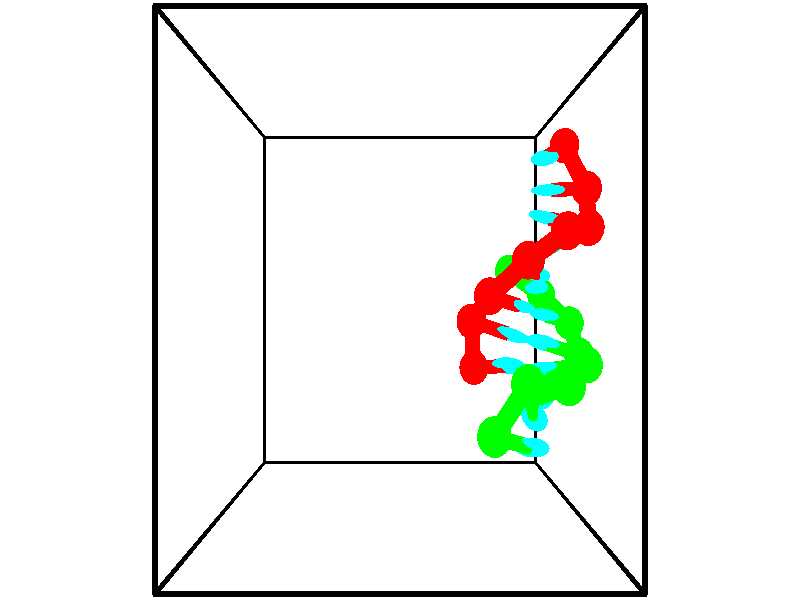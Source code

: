 // switches for output
#declare DRAW_BASES = 1; // possible values are 0, 1; only relevant for DNA ribbons
#declare DRAW_BASES_TYPE = 3; // possible values are 1, 2, 3; only relevant for DNA ribbons
#declare DRAW_FOG = 0; // set to 1 to enable fog

#include "colors.inc"

#include "transforms.inc"
background { rgb <1, 1, 1>}

#default {
   normal{
       ripples 0.25
       frequency 0.20
       turbulence 0.2
       lambda 5
   }
	finish {
		phong 0.1
		phong_size 40.
	}
}

// original window dimensions: 1024x640


// camera settings

camera {
	sky <-0, 1, 0>
	up <-0, 1, 0>
	right 1.6 * <1, 0, 0>
	location <2.5, 2.5, 11.1562>
	look_at <2.5, 2.5, 2.5>
	direction <0, 0, -8.6562>
	angle 67.0682
}


# declare cpy_camera_pos = <2.5, 2.5, 11.1562>;
# if (DRAW_FOG = 1)
fog {
	fog_type 2
	up vnormalize(cpy_camera_pos)
	color rgbt<1,1,1,0.3>
	distance 1e-5
	fog_alt 3e-3
	fog_offset 4
}
# end


// LIGHTS

# declare lum = 6;
global_settings {
	ambient_light rgb lum * <0.05, 0.05, 0.05>
	max_trace_level 15
}# declare cpy_direct_light_amount = 0.25;
light_source
{	1000 * <-1, -1, 1>,
	rgb lum * cpy_direct_light_amount
	parallel
}

light_source
{	1000 * <1, 1, -1>,
	rgb lum * cpy_direct_light_amount
	parallel
}

// strand 0

// nucleotide -1

// particle -1
sphere {
	<5.359304, 4.738044, 0.652739> 0.250000
	pigment { color rgbt <1,0,0,0> }
	no_shadow
}
cylinder {
	<5.102196, 4.585758, 0.918641>,  <4.947930, 4.494387, 1.078183>, 0.100000
	pigment { color rgbt <1,0,0,0> }
	no_shadow
}
cylinder {
	<5.102196, 4.585758, 0.918641>,  <5.359304, 4.738044, 0.652739>, 0.100000
	pigment { color rgbt <1,0,0,0> }
	no_shadow
}

// particle -1
sphere {
	<5.102196, 4.585758, 0.918641> 0.100000
	pigment { color rgbt <1,0,0,0> }
	no_shadow
}
sphere {
	0, 1
	scale<0.080000,0.200000,0.300000>
	matrix <0.035688, -0.881702, -0.470454,
		0.765226, -0.278671, 0.580321,
		-0.642772, -0.380714, 0.664756,
		4.909364, 4.471544, 1.118068>
	pigment { color rgbt <0,1,1,0> }
	no_shadow
}
cylinder {
	<5.688331, 4.085680, 0.839970>,  <5.359304, 4.738044, 0.652739>, 0.130000
	pigment { color rgbt <1,0,0,0> }
	no_shadow
}

// nucleotide -1

// particle -1
sphere {
	<5.688331, 4.085680, 0.839970> 0.250000
	pigment { color rgbt <1,0,0,0> }
	no_shadow
}
cylinder {
	<5.296978, 4.062654, 0.919424>,  <5.062166, 4.048840, 0.967096>, 0.100000
	pigment { color rgbt <1,0,0,0> }
	no_shadow
}
cylinder {
	<5.296978, 4.062654, 0.919424>,  <5.688331, 4.085680, 0.839970>, 0.100000
	pigment { color rgbt <1,0,0,0> }
	no_shadow
}

// particle -1
sphere {
	<5.296978, 4.062654, 0.919424> 0.100000
	pigment { color rgbt <1,0,0,0> }
	no_shadow
}
sphere {
	0, 1
	scale<0.080000,0.200000,0.300000>
	matrix <0.029563, -0.989547, -0.141148,
		0.204683, -0.132224, 0.969857,
		-0.978382, -0.057563, 0.198635,
		5.003463, 4.045386, 0.979014>
	pigment { color rgbt <0,1,1,0> }
	no_shadow
}
cylinder {
	<5.590566, 3.487447, 1.260764>,  <5.688331, 4.085680, 0.839970>, 0.130000
	pigment { color rgbt <1,0,0,0> }
	no_shadow
}

// nucleotide -1

// particle -1
sphere {
	<5.590566, 3.487447, 1.260764> 0.250000
	pigment { color rgbt <1,0,0,0> }
	no_shadow
}
cylinder {
	<5.227184, 3.580179, 1.121644>,  <5.009155, 3.635818, 1.038172>, 0.100000
	pigment { color rgbt <1,0,0,0> }
	no_shadow
}
cylinder {
	<5.227184, 3.580179, 1.121644>,  <5.590566, 3.487447, 1.260764>, 0.100000
	pigment { color rgbt <1,0,0,0> }
	no_shadow
}

// particle -1
sphere {
	<5.227184, 3.580179, 1.121644> 0.100000
	pigment { color rgbt <1,0,0,0> }
	no_shadow
}
sphere {
	0, 1
	scale<0.080000,0.200000,0.300000>
	matrix <-0.263958, -0.963373, 0.047312,
		-0.324093, 0.134786, 0.936374,
		-0.908454, 0.231830, -0.347800,
		4.954648, 3.649728, 1.017304>
	pigment { color rgbt <0,1,1,0> }
	no_shadow
}
cylinder {
	<5.086315, 3.389522, 1.837555>,  <5.590566, 3.487447, 1.260764>, 0.130000
	pigment { color rgbt <1,0,0,0> }
	no_shadow
}

// nucleotide -1

// particle -1
sphere {
	<5.086315, 3.389522, 1.837555> 0.250000
	pigment { color rgbt <1,0,0,0> }
	no_shadow
}
cylinder {
	<5.005169, 3.301121, 1.455978>,  <4.956481, 3.248080, 1.227032>, 0.100000
	pigment { color rgbt <1,0,0,0> }
	no_shadow
}
cylinder {
	<5.005169, 3.301121, 1.455978>,  <5.086315, 3.389522, 1.837555>, 0.100000
	pigment { color rgbt <1,0,0,0> }
	no_shadow
}

// particle -1
sphere {
	<5.005169, 3.301121, 1.455978> 0.100000
	pigment { color rgbt <1,0,0,0> }
	no_shadow
}
sphere {
	0, 1
	scale<0.080000,0.200000,0.300000>
	matrix <-0.136101, -0.958378, 0.250974,
		-0.969702, 0.180746, 0.164342,
		-0.202864, -0.221003, -0.953941,
		4.944310, 3.234820, 1.169796>
	pigment { color rgbt <0,1,1,0> }
	no_shadow
}
cylinder {
	<4.487067, 3.014052, 1.810296>,  <5.086315, 3.389522, 1.837555>, 0.130000
	pigment { color rgbt <1,0,0,0> }
	no_shadow
}

// nucleotide -1

// particle -1
sphere {
	<4.487067, 3.014052, 1.810296> 0.250000
	pigment { color rgbt <1,0,0,0> }
	no_shadow
}
cylinder {
	<4.648144, 2.922371, 1.455827>,  <4.744790, 2.867362, 1.243145>, 0.100000
	pigment { color rgbt <1,0,0,0> }
	no_shadow
}
cylinder {
	<4.648144, 2.922371, 1.455827>,  <4.487067, 3.014052, 1.810296>, 0.100000
	pigment { color rgbt <1,0,0,0> }
	no_shadow
}

// particle -1
sphere {
	<4.648144, 2.922371, 1.455827> 0.100000
	pigment { color rgbt <1,0,0,0> }
	no_shadow
}
sphere {
	0, 1
	scale<0.080000,0.200000,0.300000>
	matrix <-0.157028, -0.971087, 0.179810,
		-0.901765, 0.066746, -0.427042,
		0.402694, -0.229204, -0.886174,
		4.768952, 2.853610, 1.189975>
	pigment { color rgbt <0,1,1,0> }
	no_shadow
}
cylinder {
	<3.931119, 2.550781, 1.530729>,  <4.487067, 3.014052, 1.810296>, 0.130000
	pigment { color rgbt <1,0,0,0> }
	no_shadow
}

// nucleotide -1

// particle -1
sphere {
	<3.931119, 2.550781, 1.530729> 0.250000
	pigment { color rgbt <1,0,0,0> }
	no_shadow
}
cylinder {
	<4.253689, 2.473993, 1.307006>,  <4.447231, 2.427921, 1.172772>, 0.100000
	pigment { color rgbt <1,0,0,0> }
	no_shadow
}
cylinder {
	<4.253689, 2.473993, 1.307006>,  <3.931119, 2.550781, 1.530729>, 0.100000
	pigment { color rgbt <1,0,0,0> }
	no_shadow
}

// particle -1
sphere {
	<4.253689, 2.473993, 1.307006> 0.100000
	pigment { color rgbt <1,0,0,0> }
	no_shadow
}
sphere {
	0, 1
	scale<0.080000,0.200000,0.300000>
	matrix <-0.176498, -0.980865, 0.082178,
		-0.564382, 0.032446, -0.824876,
		0.806425, -0.191968, -0.559309,
		4.495616, 2.416403, 1.139213>
	pigment { color rgbt <0,1,1,0> }
	no_shadow
}
cylinder {
	<3.707217, 2.199482, 0.946623>,  <3.931119, 2.550781, 1.530729>, 0.130000
	pigment { color rgbt <1,0,0,0> }
	no_shadow
}

// nucleotide -1

// particle -1
sphere {
	<3.707217, 2.199482, 0.946623> 0.250000
	pigment { color rgbt <1,0,0,0> }
	no_shadow
}
cylinder {
	<4.089413, 2.092058, 0.995477>,  <4.318730, 2.027604, 1.024789>, 0.100000
	pigment { color rgbt <1,0,0,0> }
	no_shadow
}
cylinder {
	<4.089413, 2.092058, 0.995477>,  <3.707217, 2.199482, 0.946623>, 0.100000
	pigment { color rgbt <1,0,0,0> }
	no_shadow
}

// particle -1
sphere {
	<4.089413, 2.092058, 0.995477> 0.100000
	pigment { color rgbt <1,0,0,0> }
	no_shadow
}
sphere {
	0, 1
	scale<0.080000,0.200000,0.300000>
	matrix <-0.291006, -0.926029, 0.240386,
		0.048542, -0.265228, -0.962963,
		0.955489, -0.268559, 0.122134,
		4.376060, 2.011490, 1.032117>
	pigment { color rgbt <0,1,1,0> }
	no_shadow
}
cylinder {
	<3.789912, 1.514252, 0.603574>,  <3.707217, 2.199482, 0.946623>, 0.130000
	pigment { color rgbt <1,0,0,0> }
	no_shadow
}

// nucleotide -1

// particle -1
sphere {
	<3.789912, 1.514252, 0.603574> 0.250000
	pigment { color rgbt <1,0,0,0> }
	no_shadow
}
cylinder {
	<4.088238, 1.553812, 0.867083>,  <4.267233, 1.577548, 1.025188>, 0.100000
	pigment { color rgbt <1,0,0,0> }
	no_shadow
}
cylinder {
	<4.088238, 1.553812, 0.867083>,  <3.789912, 1.514252, 0.603574>, 0.100000
	pigment { color rgbt <1,0,0,0> }
	no_shadow
}

// particle -1
sphere {
	<4.088238, 1.553812, 0.867083> 0.100000
	pigment { color rgbt <1,0,0,0> }
	no_shadow
}
sphere {
	0, 1
	scale<0.080000,0.200000,0.300000>
	matrix <-0.280364, -0.850466, 0.445089,
		0.604282, -0.516650, -0.606561,
		0.745815, 0.098901, 0.658771,
		4.311982, 1.583482, 1.064714>
	pigment { color rgbt <0,1,1,0> }
	no_shadow
}
// strand 1

// nucleotide -1

// particle -1
sphere {
	<3.884081, 0.824853, 2.303691> 0.250000
	pigment { color rgbt <0,1,0,0> }
	no_shadow
}
cylinder {
	<4.234306, 0.718097, 2.142614>,  <4.444441, 0.654043, 2.045968>, 0.100000
	pigment { color rgbt <0,1,0,0> }
	no_shadow
}
cylinder {
	<4.234306, 0.718097, 2.142614>,  <3.884081, 0.824853, 2.303691>, 0.100000
	pigment { color rgbt <0,1,0,0> }
	no_shadow
}

// particle -1
sphere {
	<4.234306, 0.718097, 2.142614> 0.100000
	pigment { color rgbt <0,1,0,0> }
	no_shadow
}
sphere {
	0, 1
	scale<0.080000,0.200000,0.300000>
	matrix <-0.048854, 0.780362, -0.623416,
		0.480629, 0.565513, 0.670217,
		0.875562, -0.266889, -0.402692,
		4.496975, 0.638030, 2.021807>
	pigment { color rgbt <0,1,1,0> }
	no_shadow
}
cylinder {
	<4.389354, 1.461925, 2.268778>,  <3.884081, 0.824853, 2.303691>, 0.130000
	pigment { color rgbt <0,1,0,0> }
	no_shadow
}

// nucleotide -1

// particle -1
sphere {
	<4.389354, 1.461925, 2.268778> 0.250000
	pigment { color rgbt <0,1,0,0> }
	no_shadow
}
cylinder {
	<4.500793, 1.188096, 1.999336>,  <4.567657, 1.023799, 1.837671>, 0.100000
	pigment { color rgbt <0,1,0,0> }
	no_shadow
}
cylinder {
	<4.500793, 1.188096, 1.999336>,  <4.389354, 1.461925, 2.268778>, 0.100000
	pigment { color rgbt <0,1,0,0> }
	no_shadow
}

// particle -1
sphere {
	<4.500793, 1.188096, 1.999336> 0.100000
	pigment { color rgbt <0,1,0,0> }
	no_shadow
}
sphere {
	0, 1
	scale<0.080000,0.200000,0.300000>
	matrix <0.306765, 0.728064, -0.613040,
		0.910097, -0.035845, 0.412841,
		0.278600, -0.684572, -0.673605,
		4.584373, 0.982725, 1.797255>
	pigment { color rgbt <0,1,1,0> }
	no_shadow
}
cylinder {
	<5.044075, 1.417777, 2.050139>,  <4.389354, 1.461925, 2.268778>, 0.130000
	pigment { color rgbt <0,1,0,0> }
	no_shadow
}

// nucleotide -1

// particle -1
sphere {
	<5.044075, 1.417777, 2.050139> 0.250000
	pigment { color rgbt <0,1,0,0> }
	no_shadow
}
cylinder {
	<4.849358, 1.279548, 1.729237>,  <4.732527, 1.196611, 1.536695>, 0.100000
	pigment { color rgbt <0,1,0,0> }
	no_shadow
}
cylinder {
	<4.849358, 1.279548, 1.729237>,  <5.044075, 1.417777, 2.050139>, 0.100000
	pigment { color rgbt <0,1,0,0> }
	no_shadow
}

// particle -1
sphere {
	<4.849358, 1.279548, 1.729237> 0.100000
	pigment { color rgbt <0,1,0,0> }
	no_shadow
}
sphere {
	0, 1
	scale<0.080000,0.200000,0.300000>
	matrix <0.375641, 0.746346, -0.549420,
		0.788623, -0.568814, -0.233506,
		-0.486794, -0.345571, -0.802255,
		4.703320, 1.175877, 1.488560>
	pigment { color rgbt <0,1,1,0> }
	no_shadow
}
cylinder {
	<5.489544, 1.635729, 1.475475>,  <5.044075, 1.417777, 2.050139>, 0.130000
	pigment { color rgbt <0,1,0,0> }
	no_shadow
}

// nucleotide -1

// particle -1
sphere {
	<5.489544, 1.635729, 1.475475> 0.250000
	pigment { color rgbt <0,1,0,0> }
	no_shadow
}
cylinder {
	<5.117432, 1.577806, 1.340652>,  <4.894164, 1.543051, 1.259759>, 0.100000
	pigment { color rgbt <0,1,0,0> }
	no_shadow
}
cylinder {
	<5.117432, 1.577806, 1.340652>,  <5.489544, 1.635729, 1.475475>, 0.100000
	pigment { color rgbt <0,1,0,0> }
	no_shadow
}

// particle -1
sphere {
	<5.117432, 1.577806, 1.340652> 0.100000
	pigment { color rgbt <0,1,0,0> }
	no_shadow
}
sphere {
	0, 1
	scale<0.080000,0.200000,0.300000>
	matrix <0.070750, 0.830722, -0.552174,
		0.359960, -0.537523, -0.762560,
		-0.930281, -0.144809, -0.337056,
		4.838347, 1.534363, 1.239535>
	pigment { color rgbt <0,1,1,0> }
	no_shadow
}
cylinder {
	<5.583620, 1.712103, 0.759946>,  <5.489544, 1.635729, 1.475475>, 0.130000
	pigment { color rgbt <0,1,0,0> }
	no_shadow
}

// nucleotide -1

// particle -1
sphere {
	<5.583620, 1.712103, 0.759946> 0.250000
	pigment { color rgbt <0,1,0,0> }
	no_shadow
}
cylinder {
	<5.209129, 1.815888, 0.854740>,  <4.984435, 1.878159, 0.911617>, 0.100000
	pigment { color rgbt <0,1,0,0> }
	no_shadow
}
cylinder {
	<5.209129, 1.815888, 0.854740>,  <5.583620, 1.712103, 0.759946>, 0.100000
	pigment { color rgbt <0,1,0,0> }
	no_shadow
}

// particle -1
sphere {
	<5.209129, 1.815888, 0.854740> 0.100000
	pigment { color rgbt <0,1,0,0> }
	no_shadow
}
sphere {
	0, 1
	scale<0.080000,0.200000,0.300000>
	matrix <0.146550, 0.901249, -0.407767,
		-0.319384, -0.347032, -0.881795,
		-0.936225, 0.259461, 0.236986,
		4.928262, 1.893726, 0.925836>
	pigment { color rgbt <0,1,1,0> }
	no_shadow
}
cylinder {
	<5.539752, 2.154692, 0.310464>,  <5.583620, 1.712103, 0.759946>, 0.130000
	pigment { color rgbt <0,1,0,0> }
	no_shadow
}

// nucleotide -1

// particle -1
sphere {
	<5.539752, 2.154692, 0.310464> 0.250000
	pigment { color rgbt <0,1,0,0> }
	no_shadow
}
cylinder {
	<5.226997, 2.228408, 0.548687>,  <5.039344, 2.272637, 0.691621>, 0.100000
	pigment { color rgbt <0,1,0,0> }
	no_shadow
}
cylinder {
	<5.226997, 2.228408, 0.548687>,  <5.539752, 2.154692, 0.310464>, 0.100000
	pigment { color rgbt <0,1,0,0> }
	no_shadow
}

// particle -1
sphere {
	<5.226997, 2.228408, 0.548687> 0.100000
	pigment { color rgbt <0,1,0,0> }
	no_shadow
}
sphere {
	0, 1
	scale<0.080000,0.200000,0.300000>
	matrix <0.096971, 0.979633, -0.175828,
		-0.615831, -0.079726, -0.783834,
		-0.781888, 0.184289, 0.595558,
		4.992431, 2.283694, 0.727354>
	pigment { color rgbt <0,1,1,0> }
	no_shadow
}
cylinder {
	<5.107358, 2.573441, 0.010199>,  <5.539752, 2.154692, 0.310464>, 0.130000
	pigment { color rgbt <0,1,0,0> }
	no_shadow
}

// nucleotide -1

// particle -1
sphere {
	<5.107358, 2.573441, 0.010199> 0.250000
	pigment { color rgbt <0,1,0,0> }
	no_shadow
}
cylinder {
	<4.974251, 2.633662, 0.382565>,  <4.894387, 2.669795, 0.605984>, 0.100000
	pigment { color rgbt <0,1,0,0> }
	no_shadow
}
cylinder {
	<4.974251, 2.633662, 0.382565>,  <5.107358, 2.573441, 0.010199>, 0.100000
	pigment { color rgbt <0,1,0,0> }
	no_shadow
}

// particle -1
sphere {
	<4.974251, 2.633662, 0.382565> 0.100000
	pigment { color rgbt <0,1,0,0> }
	no_shadow
}
sphere {
	0, 1
	scale<0.080000,0.200000,0.300000>
	matrix <-0.030722, 0.984918, -0.170269,
		-0.942509, -0.085259, -0.323123,
		-0.332767, 0.150553, 0.930913,
		4.874421, 2.678828, 0.661839>
	pigment { color rgbt <0,1,1,0> }
	no_shadow
}
cylinder {
	<4.505376, 2.941777, 0.007427>,  <5.107358, 2.573441, 0.010199>, 0.130000
	pigment { color rgbt <0,1,0,0> }
	no_shadow
}

// nucleotide -1

// particle -1
sphere {
	<4.505376, 2.941777, 0.007427> 0.250000
	pigment { color rgbt <0,1,0,0> }
	no_shadow
}
cylinder {
	<4.690598, 3.033045, 0.350010>,  <4.801730, 3.087806, 0.555560>, 0.100000
	pigment { color rgbt <0,1,0,0> }
	no_shadow
}
cylinder {
	<4.690598, 3.033045, 0.350010>,  <4.505376, 2.941777, 0.007427>, 0.100000
	pigment { color rgbt <0,1,0,0> }
	no_shadow
}

// particle -1
sphere {
	<4.690598, 3.033045, 0.350010> 0.100000
	pigment { color rgbt <0,1,0,0> }
	no_shadow
}
sphere {
	0, 1
	scale<0.080000,0.200000,0.300000>
	matrix <-0.187400, 0.969655, -0.157008,
		-0.866293, -0.087798, 0.491760,
		0.463053, 0.228171, 0.856458,
		4.829514, 3.101496, 0.606947>
	pigment { color rgbt <0,1,1,0> }
	no_shadow
}
// box output
cylinder {
	<0.000000, 0.000000, 0.000000>,  <5.000000, 0.000000, 0.000000>, 0.025000
	pigment { color rgbt <0,0,0,0> }
	no_shadow
}
cylinder {
	<0.000000, 0.000000, 0.000000>,  <0.000000, 5.000000, 0.000000>, 0.025000
	pigment { color rgbt <0,0,0,0> }
	no_shadow
}
cylinder {
	<0.000000, 0.000000, 0.000000>,  <0.000000, 0.000000, 5.000000>, 0.025000
	pigment { color rgbt <0,0,0,0> }
	no_shadow
}
cylinder {
	<5.000000, 5.000000, 5.000000>,  <0.000000, 5.000000, 5.000000>, 0.025000
	pigment { color rgbt <0,0,0,0> }
	no_shadow
}
cylinder {
	<5.000000, 5.000000, 5.000000>,  <5.000000, 0.000000, 5.000000>, 0.025000
	pigment { color rgbt <0,0,0,0> }
	no_shadow
}
cylinder {
	<5.000000, 5.000000, 5.000000>,  <5.000000, 5.000000, 0.000000>, 0.025000
	pigment { color rgbt <0,0,0,0> }
	no_shadow
}
cylinder {
	<0.000000, 0.000000, 5.000000>,  <0.000000, 5.000000, 5.000000>, 0.025000
	pigment { color rgbt <0,0,0,0> }
	no_shadow
}
cylinder {
	<0.000000, 0.000000, 5.000000>,  <5.000000, 0.000000, 5.000000>, 0.025000
	pigment { color rgbt <0,0,0,0> }
	no_shadow
}
cylinder {
	<5.000000, 5.000000, 0.000000>,  <0.000000, 5.000000, 0.000000>, 0.025000
	pigment { color rgbt <0,0,0,0> }
	no_shadow
}
cylinder {
	<5.000000, 5.000000, 0.000000>,  <5.000000, 0.000000, 0.000000>, 0.025000
	pigment { color rgbt <0,0,0,0> }
	no_shadow
}
cylinder {
	<5.000000, 0.000000, 5.000000>,  <5.000000, 0.000000, 0.000000>, 0.025000
	pigment { color rgbt <0,0,0,0> }
	no_shadow
}
cylinder {
	<0.000000, 5.000000, 0.000000>,  <0.000000, 5.000000, 5.000000>, 0.025000
	pigment { color rgbt <0,0,0,0> }
	no_shadow
}
// end of box output
